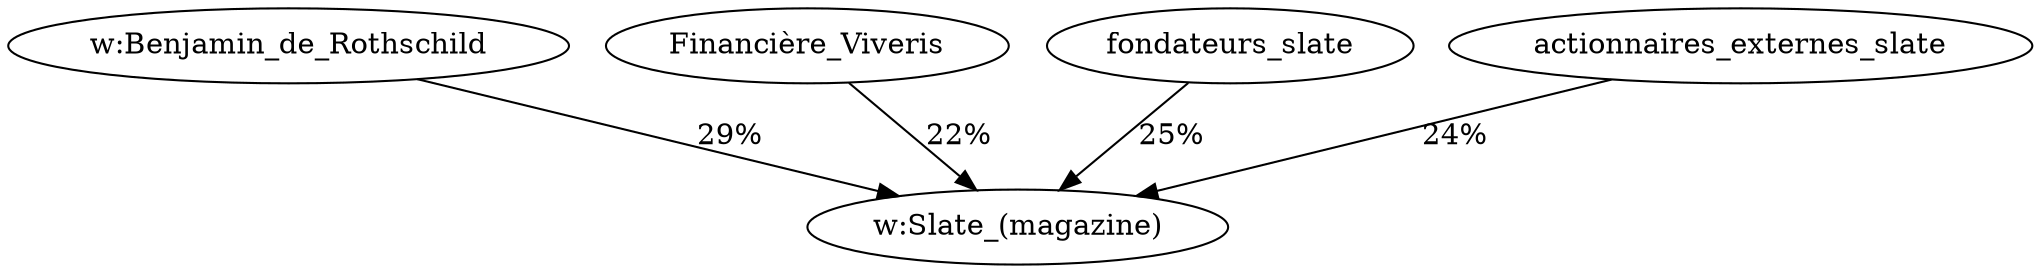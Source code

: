 digraph G {
  "w:Benjamin_de_Rothschild" -> "w:Slate_(magazine)" [label="29%"];
  "Financière_Viveris" -> "w:Slate_(magazine)" [label="22%"];
  "fondateurs_slate" -> "w:Slate_(magazine)" [label="25%"];
  "actionnaires_externes_slate" -> "w:Slate_(magazine)" [label="24%"];
}